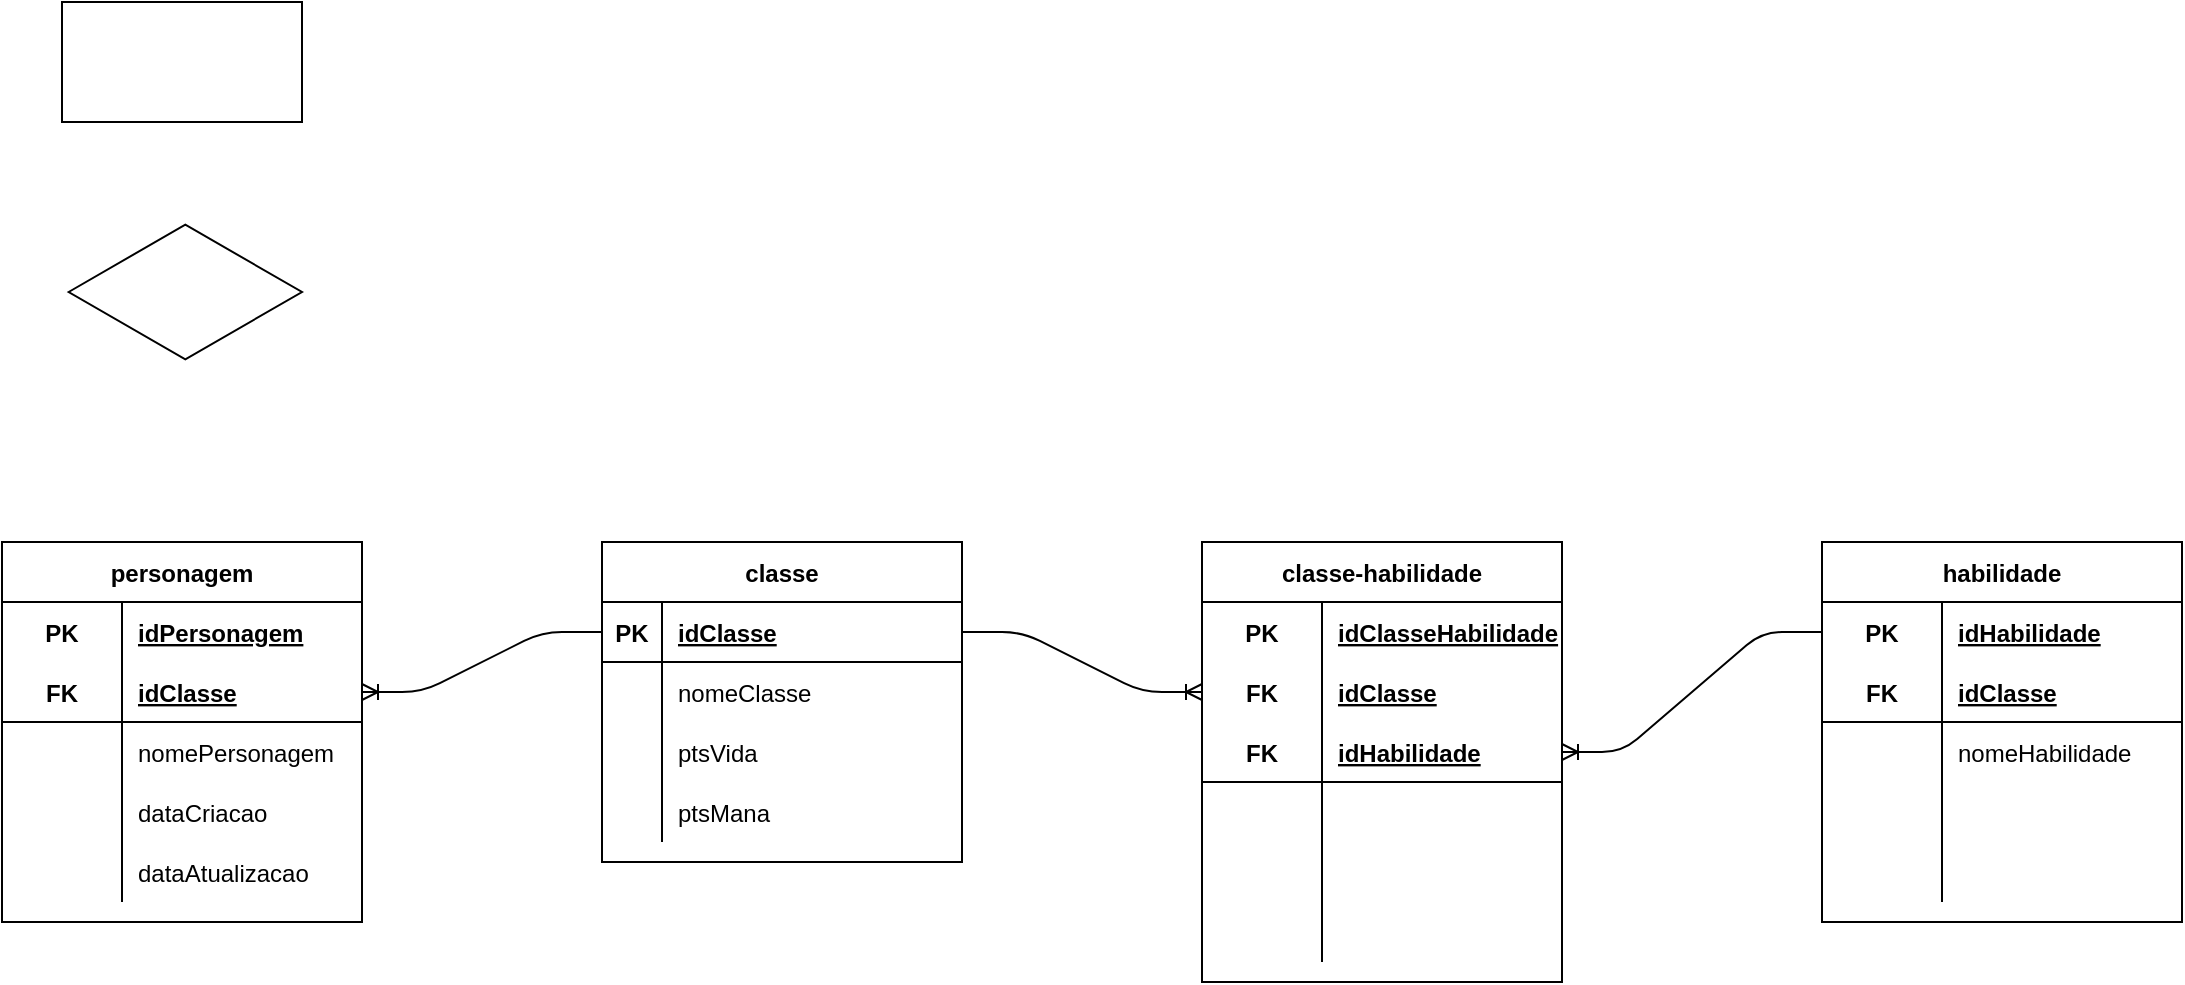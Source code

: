 <mxfile version="14.9.5" type="device"><diagram id="1w-izNvUsEbaezywju4Y" name="Page-1"><mxGraphModel dx="1221" dy="616" grid="1" gridSize="10" guides="1" tooltips="1" connect="1" arrows="1" fold="1" page="1" pageScale="1" pageWidth="827" pageHeight="1169" math="0" shadow="0"><root><mxCell id="0"/><mxCell id="1" parent="0"/><mxCell id="8HuI1Ckc7EwAcruR-NJu-1" value="" style="rounded=0;whiteSpace=wrap;html=1;" vertex="1" parent="1"><mxGeometry x="160" y="70" width="120" height="60" as="geometry"/></mxCell><mxCell id="8HuI1Ckc7EwAcruR-NJu-2" value="" style="html=1;whiteSpace=wrap;aspect=fixed;shape=isoRectangle;" vertex="1" parent="1"><mxGeometry x="163.33" y="180" width="116.67" height="70" as="geometry"/></mxCell><mxCell id="8HuI1Ckc7EwAcruR-NJu-3" value="classe" style="shape=table;startSize=30;container=1;collapsible=1;childLayout=tableLayout;fixedRows=1;rowLines=0;fontStyle=1;align=center;resizeLast=1;" vertex="1" parent="1"><mxGeometry x="430" y="340" width="180" height="160" as="geometry"/></mxCell><mxCell id="8HuI1Ckc7EwAcruR-NJu-4" value="" style="shape=partialRectangle;collapsible=0;dropTarget=0;pointerEvents=0;fillColor=none;top=0;left=0;bottom=1;right=0;points=[[0,0.5],[1,0.5]];portConstraint=eastwest;" vertex="1" parent="8HuI1Ckc7EwAcruR-NJu-3"><mxGeometry y="30" width="180" height="30" as="geometry"/></mxCell><mxCell id="8HuI1Ckc7EwAcruR-NJu-5" value="PK" style="shape=partialRectangle;connectable=0;fillColor=none;top=0;left=0;bottom=0;right=0;fontStyle=1;overflow=hidden;" vertex="1" parent="8HuI1Ckc7EwAcruR-NJu-4"><mxGeometry width="30" height="30" as="geometry"/></mxCell><mxCell id="8HuI1Ckc7EwAcruR-NJu-6" value="idClasse" style="shape=partialRectangle;connectable=0;fillColor=none;top=0;left=0;bottom=0;right=0;align=left;spacingLeft=6;fontStyle=5;overflow=hidden;" vertex="1" parent="8HuI1Ckc7EwAcruR-NJu-4"><mxGeometry x="30" width="150" height="30" as="geometry"/></mxCell><mxCell id="8HuI1Ckc7EwAcruR-NJu-30" value="" style="shape=partialRectangle;collapsible=0;dropTarget=0;pointerEvents=0;fillColor=none;top=0;left=0;bottom=0;right=0;points=[[0,0.5],[1,0.5]];portConstraint=eastwest;" vertex="1" parent="8HuI1Ckc7EwAcruR-NJu-3"><mxGeometry y="60" width="180" height="30" as="geometry"/></mxCell><mxCell id="8HuI1Ckc7EwAcruR-NJu-31" value="" style="shape=partialRectangle;connectable=0;fillColor=none;top=0;left=0;bottom=0;right=0;editable=1;overflow=hidden;" vertex="1" parent="8HuI1Ckc7EwAcruR-NJu-30"><mxGeometry width="30" height="30" as="geometry"/></mxCell><mxCell id="8HuI1Ckc7EwAcruR-NJu-32" value="nomeClasse" style="shape=partialRectangle;connectable=0;fillColor=none;top=0;left=0;bottom=0;right=0;align=left;spacingLeft=6;overflow=hidden;" vertex="1" parent="8HuI1Ckc7EwAcruR-NJu-30"><mxGeometry x="30" width="150" height="30" as="geometry"/></mxCell><mxCell id="8HuI1Ckc7EwAcruR-NJu-7" value="" style="shape=partialRectangle;collapsible=0;dropTarget=0;pointerEvents=0;fillColor=none;top=0;left=0;bottom=0;right=0;points=[[0,0.5],[1,0.5]];portConstraint=eastwest;" vertex="1" parent="8HuI1Ckc7EwAcruR-NJu-3"><mxGeometry y="90" width="180" height="30" as="geometry"/></mxCell><mxCell id="8HuI1Ckc7EwAcruR-NJu-8" value="" style="shape=partialRectangle;connectable=0;fillColor=none;top=0;left=0;bottom=0;right=0;editable=1;overflow=hidden;" vertex="1" parent="8HuI1Ckc7EwAcruR-NJu-7"><mxGeometry width="30" height="30" as="geometry"/></mxCell><mxCell id="8HuI1Ckc7EwAcruR-NJu-9" value="ptsVida" style="shape=partialRectangle;connectable=0;fillColor=none;top=0;left=0;bottom=0;right=0;align=left;spacingLeft=6;overflow=hidden;" vertex="1" parent="8HuI1Ckc7EwAcruR-NJu-7"><mxGeometry x="30" width="150" height="30" as="geometry"/></mxCell><mxCell id="8HuI1Ckc7EwAcruR-NJu-10" value="" style="shape=partialRectangle;collapsible=0;dropTarget=0;pointerEvents=0;fillColor=none;top=0;left=0;bottom=0;right=0;points=[[0,0.5],[1,0.5]];portConstraint=eastwest;" vertex="1" parent="8HuI1Ckc7EwAcruR-NJu-3"><mxGeometry y="120" width="180" height="30" as="geometry"/></mxCell><mxCell id="8HuI1Ckc7EwAcruR-NJu-11" value="" style="shape=partialRectangle;connectable=0;fillColor=none;top=0;left=0;bottom=0;right=0;editable=1;overflow=hidden;" vertex="1" parent="8HuI1Ckc7EwAcruR-NJu-10"><mxGeometry width="30" height="30" as="geometry"/></mxCell><mxCell id="8HuI1Ckc7EwAcruR-NJu-12" value="ptsMana" style="shape=partialRectangle;connectable=0;fillColor=none;top=0;left=0;bottom=0;right=0;align=left;spacingLeft=6;overflow=hidden;" vertex="1" parent="8HuI1Ckc7EwAcruR-NJu-10"><mxGeometry x="30" width="150" height="30" as="geometry"/></mxCell><mxCell id="8HuI1Ckc7EwAcruR-NJu-16" value="personagem" style="shape=table;startSize=30;container=1;collapsible=1;childLayout=tableLayout;fixedRows=1;rowLines=0;fontStyle=1;align=center;resizeLast=1;" vertex="1" parent="1"><mxGeometry x="130" y="340" width="180" height="190" as="geometry"/></mxCell><mxCell id="8HuI1Ckc7EwAcruR-NJu-17" value="" style="shape=partialRectangle;collapsible=0;dropTarget=0;pointerEvents=0;fillColor=none;top=0;left=0;bottom=0;right=0;points=[[0,0.5],[1,0.5]];portConstraint=eastwest;" vertex="1" parent="8HuI1Ckc7EwAcruR-NJu-16"><mxGeometry y="30" width="180" height="30" as="geometry"/></mxCell><mxCell id="8HuI1Ckc7EwAcruR-NJu-18" value="PK" style="shape=partialRectangle;connectable=0;fillColor=none;top=0;left=0;bottom=0;right=0;fontStyle=1;overflow=hidden;" vertex="1" parent="8HuI1Ckc7EwAcruR-NJu-17"><mxGeometry width="60" height="30" as="geometry"/></mxCell><mxCell id="8HuI1Ckc7EwAcruR-NJu-19" value="idPersonagem" style="shape=partialRectangle;connectable=0;fillColor=none;top=0;left=0;bottom=0;right=0;align=left;spacingLeft=6;fontStyle=5;overflow=hidden;" vertex="1" parent="8HuI1Ckc7EwAcruR-NJu-17"><mxGeometry x="60" width="120" height="30" as="geometry"/></mxCell><mxCell id="8HuI1Ckc7EwAcruR-NJu-20" value="" style="shape=partialRectangle;collapsible=0;dropTarget=0;pointerEvents=0;fillColor=none;top=0;left=0;bottom=1;right=0;points=[[0,0.5],[1,0.5]];portConstraint=eastwest;" vertex="1" parent="8HuI1Ckc7EwAcruR-NJu-16"><mxGeometry y="60" width="180" height="30" as="geometry"/></mxCell><mxCell id="8HuI1Ckc7EwAcruR-NJu-21" value="FK" style="shape=partialRectangle;connectable=0;fillColor=none;top=0;left=0;bottom=0;right=0;fontStyle=1;overflow=hidden;" vertex="1" parent="8HuI1Ckc7EwAcruR-NJu-20"><mxGeometry width="60" height="30" as="geometry"/></mxCell><mxCell id="8HuI1Ckc7EwAcruR-NJu-22" value="idClasse" style="shape=partialRectangle;connectable=0;fillColor=none;top=0;left=0;bottom=0;right=0;align=left;spacingLeft=6;fontStyle=5;overflow=hidden;" vertex="1" parent="8HuI1Ckc7EwAcruR-NJu-20"><mxGeometry x="60" width="120" height="30" as="geometry"/></mxCell><mxCell id="8HuI1Ckc7EwAcruR-NJu-23" value="" style="shape=partialRectangle;collapsible=0;dropTarget=0;pointerEvents=0;fillColor=none;top=0;left=0;bottom=0;right=0;points=[[0,0.5],[1,0.5]];portConstraint=eastwest;" vertex="1" parent="8HuI1Ckc7EwAcruR-NJu-16"><mxGeometry y="90" width="180" height="30" as="geometry"/></mxCell><mxCell id="8HuI1Ckc7EwAcruR-NJu-24" value="" style="shape=partialRectangle;connectable=0;fillColor=none;top=0;left=0;bottom=0;right=0;editable=1;overflow=hidden;" vertex="1" parent="8HuI1Ckc7EwAcruR-NJu-23"><mxGeometry width="60" height="30" as="geometry"/></mxCell><mxCell id="8HuI1Ckc7EwAcruR-NJu-25" value="nomePersonagem" style="shape=partialRectangle;connectable=0;fillColor=none;top=0;left=0;bottom=0;right=0;align=left;spacingLeft=6;overflow=hidden;" vertex="1" parent="8HuI1Ckc7EwAcruR-NJu-23"><mxGeometry x="60" width="120" height="30" as="geometry"/></mxCell><mxCell id="8HuI1Ckc7EwAcruR-NJu-33" value="" style="shape=partialRectangle;collapsible=0;dropTarget=0;pointerEvents=0;fillColor=none;top=0;left=0;bottom=0;right=0;points=[[0,0.5],[1,0.5]];portConstraint=eastwest;" vertex="1" parent="8HuI1Ckc7EwAcruR-NJu-16"><mxGeometry y="120" width="180" height="30" as="geometry"/></mxCell><mxCell id="8HuI1Ckc7EwAcruR-NJu-34" value="" style="shape=partialRectangle;connectable=0;fillColor=none;top=0;left=0;bottom=0;right=0;editable=1;overflow=hidden;" vertex="1" parent="8HuI1Ckc7EwAcruR-NJu-33"><mxGeometry width="60" height="30" as="geometry"/></mxCell><mxCell id="8HuI1Ckc7EwAcruR-NJu-35" value="dataCriacao" style="shape=partialRectangle;connectable=0;fillColor=none;top=0;left=0;bottom=0;right=0;align=left;spacingLeft=6;overflow=hidden;" vertex="1" parent="8HuI1Ckc7EwAcruR-NJu-33"><mxGeometry x="60" width="120" height="30" as="geometry"/></mxCell><mxCell id="8HuI1Ckc7EwAcruR-NJu-36" value="" style="shape=partialRectangle;collapsible=0;dropTarget=0;pointerEvents=0;fillColor=none;top=0;left=0;bottom=0;right=0;points=[[0,0.5],[1,0.5]];portConstraint=eastwest;" vertex="1" parent="8HuI1Ckc7EwAcruR-NJu-16"><mxGeometry y="150" width="180" height="30" as="geometry"/></mxCell><mxCell id="8HuI1Ckc7EwAcruR-NJu-37" value="" style="shape=partialRectangle;connectable=0;fillColor=none;top=0;left=0;bottom=0;right=0;editable=1;overflow=hidden;" vertex="1" parent="8HuI1Ckc7EwAcruR-NJu-36"><mxGeometry width="60" height="30" as="geometry"/></mxCell><mxCell id="8HuI1Ckc7EwAcruR-NJu-38" value="dataAtualizacao" style="shape=partialRectangle;connectable=0;fillColor=none;top=0;left=0;bottom=0;right=0;align=left;spacingLeft=6;overflow=hidden;" vertex="1" parent="8HuI1Ckc7EwAcruR-NJu-36"><mxGeometry x="60" width="120" height="30" as="geometry"/></mxCell><mxCell id="8HuI1Ckc7EwAcruR-NJu-29" value="" style="edgeStyle=entityRelationEdgeStyle;fontSize=12;html=1;endArrow=ERoneToMany;exitX=0;exitY=0.5;exitDx=0;exitDy=0;" edge="1" parent="1" source="8HuI1Ckc7EwAcruR-NJu-4" target="8HuI1Ckc7EwAcruR-NJu-20"><mxGeometry width="100" height="100" relative="1" as="geometry"><mxPoint x="330" y="350" as="sourcePoint"/><mxPoint x="430" y="250" as="targetPoint"/></mxGeometry></mxCell><mxCell id="8HuI1Ckc7EwAcruR-NJu-39" value="habilidade" style="shape=table;startSize=30;container=1;collapsible=1;childLayout=tableLayout;fixedRows=1;rowLines=0;fontStyle=1;align=center;resizeLast=1;" vertex="1" parent="1"><mxGeometry x="1040" y="340" width="180" height="190" as="geometry"/></mxCell><mxCell id="8HuI1Ckc7EwAcruR-NJu-40" value="" style="shape=partialRectangle;collapsible=0;dropTarget=0;pointerEvents=0;fillColor=none;top=0;left=0;bottom=0;right=0;points=[[0,0.5],[1,0.5]];portConstraint=eastwest;" vertex="1" parent="8HuI1Ckc7EwAcruR-NJu-39"><mxGeometry y="30" width="180" height="30" as="geometry"/></mxCell><mxCell id="8HuI1Ckc7EwAcruR-NJu-41" value="PK" style="shape=partialRectangle;connectable=0;fillColor=none;top=0;left=0;bottom=0;right=0;fontStyle=1;overflow=hidden;" vertex="1" parent="8HuI1Ckc7EwAcruR-NJu-40"><mxGeometry width="60" height="30" as="geometry"/></mxCell><mxCell id="8HuI1Ckc7EwAcruR-NJu-42" value="idHabilidade" style="shape=partialRectangle;connectable=0;fillColor=none;top=0;left=0;bottom=0;right=0;align=left;spacingLeft=6;fontStyle=5;overflow=hidden;" vertex="1" parent="8HuI1Ckc7EwAcruR-NJu-40"><mxGeometry x="60" width="120" height="30" as="geometry"/></mxCell><mxCell id="8HuI1Ckc7EwAcruR-NJu-43" value="" style="shape=partialRectangle;collapsible=0;dropTarget=0;pointerEvents=0;fillColor=none;top=0;left=0;bottom=1;right=0;points=[[0,0.5],[1,0.5]];portConstraint=eastwest;" vertex="1" parent="8HuI1Ckc7EwAcruR-NJu-39"><mxGeometry y="60" width="180" height="30" as="geometry"/></mxCell><mxCell id="8HuI1Ckc7EwAcruR-NJu-44" value="FK" style="shape=partialRectangle;connectable=0;fillColor=none;top=0;left=0;bottom=0;right=0;fontStyle=1;overflow=hidden;" vertex="1" parent="8HuI1Ckc7EwAcruR-NJu-43"><mxGeometry width="60" height="30" as="geometry"/></mxCell><mxCell id="8HuI1Ckc7EwAcruR-NJu-45" value="idClasse" style="shape=partialRectangle;connectable=0;fillColor=none;top=0;left=0;bottom=0;right=0;align=left;spacingLeft=6;fontStyle=5;overflow=hidden;" vertex="1" parent="8HuI1Ckc7EwAcruR-NJu-43"><mxGeometry x="60" width="120" height="30" as="geometry"/></mxCell><mxCell id="8HuI1Ckc7EwAcruR-NJu-46" value="" style="shape=partialRectangle;collapsible=0;dropTarget=0;pointerEvents=0;fillColor=none;top=0;left=0;bottom=0;right=0;points=[[0,0.5],[1,0.5]];portConstraint=eastwest;" vertex="1" parent="8HuI1Ckc7EwAcruR-NJu-39"><mxGeometry y="90" width="180" height="30" as="geometry"/></mxCell><mxCell id="8HuI1Ckc7EwAcruR-NJu-47" value="" style="shape=partialRectangle;connectable=0;fillColor=none;top=0;left=0;bottom=0;right=0;editable=1;overflow=hidden;" vertex="1" parent="8HuI1Ckc7EwAcruR-NJu-46"><mxGeometry width="60" height="30" as="geometry"/></mxCell><mxCell id="8HuI1Ckc7EwAcruR-NJu-48" value="nomeHabilidade" style="shape=partialRectangle;connectable=0;fillColor=none;top=0;left=0;bottom=0;right=0;align=left;spacingLeft=6;overflow=hidden;" vertex="1" parent="8HuI1Ckc7EwAcruR-NJu-46"><mxGeometry x="60" width="120" height="30" as="geometry"/></mxCell><mxCell id="8HuI1Ckc7EwAcruR-NJu-49" value="" style="shape=partialRectangle;collapsible=0;dropTarget=0;pointerEvents=0;fillColor=none;top=0;left=0;bottom=0;right=0;points=[[0,0.5],[1,0.5]];portConstraint=eastwest;" vertex="1" parent="8HuI1Ckc7EwAcruR-NJu-39"><mxGeometry y="120" width="180" height="30" as="geometry"/></mxCell><mxCell id="8HuI1Ckc7EwAcruR-NJu-50" value="" style="shape=partialRectangle;connectable=0;fillColor=none;top=0;left=0;bottom=0;right=0;editable=1;overflow=hidden;" vertex="1" parent="8HuI1Ckc7EwAcruR-NJu-49"><mxGeometry width="60" height="30" as="geometry"/></mxCell><mxCell id="8HuI1Ckc7EwAcruR-NJu-51" value="" style="shape=partialRectangle;connectable=0;fillColor=none;top=0;left=0;bottom=0;right=0;align=left;spacingLeft=6;overflow=hidden;" vertex="1" parent="8HuI1Ckc7EwAcruR-NJu-49"><mxGeometry x="60" width="120" height="30" as="geometry"/></mxCell><mxCell id="8HuI1Ckc7EwAcruR-NJu-52" value="" style="shape=partialRectangle;collapsible=0;dropTarget=0;pointerEvents=0;fillColor=none;top=0;left=0;bottom=0;right=0;points=[[0,0.5],[1,0.5]];portConstraint=eastwest;" vertex="1" parent="8HuI1Ckc7EwAcruR-NJu-39"><mxGeometry y="150" width="180" height="30" as="geometry"/></mxCell><mxCell id="8HuI1Ckc7EwAcruR-NJu-53" value="" style="shape=partialRectangle;connectable=0;fillColor=none;top=0;left=0;bottom=0;right=0;editable=1;overflow=hidden;" vertex="1" parent="8HuI1Ckc7EwAcruR-NJu-52"><mxGeometry width="60" height="30" as="geometry"/></mxCell><mxCell id="8HuI1Ckc7EwAcruR-NJu-54" value="" style="shape=partialRectangle;connectable=0;fillColor=none;top=0;left=0;bottom=0;right=0;align=left;spacingLeft=6;overflow=hidden;" vertex="1" parent="8HuI1Ckc7EwAcruR-NJu-52"><mxGeometry x="60" width="120" height="30" as="geometry"/></mxCell><mxCell id="8HuI1Ckc7EwAcruR-NJu-55" value="classe-habilidade" style="shape=table;startSize=30;container=1;collapsible=1;childLayout=tableLayout;fixedRows=1;rowLines=0;fontStyle=1;align=center;resizeLast=1;" vertex="1" parent="1"><mxGeometry x="730" y="340" width="180" height="220" as="geometry"/></mxCell><mxCell id="8HuI1Ckc7EwAcruR-NJu-56" value="" style="shape=partialRectangle;collapsible=0;dropTarget=0;pointerEvents=0;fillColor=none;top=0;left=0;bottom=0;right=0;points=[[0,0.5],[1,0.5]];portConstraint=eastwest;" vertex="1" parent="8HuI1Ckc7EwAcruR-NJu-55"><mxGeometry y="30" width="180" height="30" as="geometry"/></mxCell><mxCell id="8HuI1Ckc7EwAcruR-NJu-57" value="PK" style="shape=partialRectangle;connectable=0;fillColor=none;top=0;left=0;bottom=0;right=0;fontStyle=1;overflow=hidden;" vertex="1" parent="8HuI1Ckc7EwAcruR-NJu-56"><mxGeometry width="60" height="30" as="geometry"/></mxCell><mxCell id="8HuI1Ckc7EwAcruR-NJu-58" value="idClasseHabilidade" style="shape=partialRectangle;connectable=0;fillColor=none;top=0;left=0;bottom=0;right=0;align=left;spacingLeft=6;fontStyle=5;overflow=hidden;" vertex="1" parent="8HuI1Ckc7EwAcruR-NJu-56"><mxGeometry x="60" width="120" height="30" as="geometry"/></mxCell><mxCell id="8HuI1Ckc7EwAcruR-NJu-78" value="" style="shape=partialRectangle;collapsible=0;dropTarget=0;pointerEvents=0;fillColor=none;top=0;left=0;bottom=0;right=0;points=[[0,0.5],[1,0.5]];portConstraint=eastwest;" vertex="1" parent="8HuI1Ckc7EwAcruR-NJu-55"><mxGeometry y="60" width="180" height="30" as="geometry"/></mxCell><mxCell id="8HuI1Ckc7EwAcruR-NJu-79" value="FK" style="shape=partialRectangle;connectable=0;fillColor=none;top=0;left=0;bottom=0;right=0;fontStyle=1;overflow=hidden;" vertex="1" parent="8HuI1Ckc7EwAcruR-NJu-78"><mxGeometry width="60" height="30" as="geometry"/></mxCell><mxCell id="8HuI1Ckc7EwAcruR-NJu-80" value="idClasse" style="shape=partialRectangle;connectable=0;fillColor=none;top=0;left=0;bottom=0;right=0;align=left;spacingLeft=6;fontStyle=5;overflow=hidden;" vertex="1" parent="8HuI1Ckc7EwAcruR-NJu-78"><mxGeometry x="60" width="120" height="30" as="geometry"/></mxCell><mxCell id="8HuI1Ckc7EwAcruR-NJu-59" value="" style="shape=partialRectangle;collapsible=0;dropTarget=0;pointerEvents=0;fillColor=none;top=0;left=0;bottom=1;right=0;points=[[0,0.5],[1,0.5]];portConstraint=eastwest;" vertex="1" parent="8HuI1Ckc7EwAcruR-NJu-55"><mxGeometry y="90" width="180" height="30" as="geometry"/></mxCell><mxCell id="8HuI1Ckc7EwAcruR-NJu-60" value="FK" style="shape=partialRectangle;connectable=0;fillColor=none;top=0;left=0;bottom=0;right=0;fontStyle=1;overflow=hidden;" vertex="1" parent="8HuI1Ckc7EwAcruR-NJu-59"><mxGeometry width="60" height="30" as="geometry"/></mxCell><mxCell id="8HuI1Ckc7EwAcruR-NJu-61" value="idHabilidade" style="shape=partialRectangle;connectable=0;fillColor=none;top=0;left=0;bottom=0;right=0;align=left;spacingLeft=6;fontStyle=5;overflow=hidden;" vertex="1" parent="8HuI1Ckc7EwAcruR-NJu-59"><mxGeometry x="60" width="120" height="30" as="geometry"/></mxCell><mxCell id="8HuI1Ckc7EwAcruR-NJu-62" value="" style="shape=partialRectangle;collapsible=0;dropTarget=0;pointerEvents=0;fillColor=none;top=0;left=0;bottom=0;right=0;points=[[0,0.5],[1,0.5]];portConstraint=eastwest;" vertex="1" parent="8HuI1Ckc7EwAcruR-NJu-55"><mxGeometry y="120" width="180" height="30" as="geometry"/></mxCell><mxCell id="8HuI1Ckc7EwAcruR-NJu-63" value="" style="shape=partialRectangle;connectable=0;fillColor=none;top=0;left=0;bottom=0;right=0;editable=1;overflow=hidden;" vertex="1" parent="8HuI1Ckc7EwAcruR-NJu-62"><mxGeometry width="60" height="30" as="geometry"/></mxCell><mxCell id="8HuI1Ckc7EwAcruR-NJu-64" value="" style="shape=partialRectangle;connectable=0;fillColor=none;top=0;left=0;bottom=0;right=0;align=left;spacingLeft=6;overflow=hidden;" vertex="1" parent="8HuI1Ckc7EwAcruR-NJu-62"><mxGeometry x="60" width="120" height="30" as="geometry"/></mxCell><mxCell id="8HuI1Ckc7EwAcruR-NJu-65" value="" style="shape=partialRectangle;collapsible=0;dropTarget=0;pointerEvents=0;fillColor=none;top=0;left=0;bottom=0;right=0;points=[[0,0.5],[1,0.5]];portConstraint=eastwest;" vertex="1" parent="8HuI1Ckc7EwAcruR-NJu-55"><mxGeometry y="150" width="180" height="30" as="geometry"/></mxCell><mxCell id="8HuI1Ckc7EwAcruR-NJu-66" value="" style="shape=partialRectangle;connectable=0;fillColor=none;top=0;left=0;bottom=0;right=0;editable=1;overflow=hidden;" vertex="1" parent="8HuI1Ckc7EwAcruR-NJu-65"><mxGeometry width="60" height="30" as="geometry"/></mxCell><mxCell id="8HuI1Ckc7EwAcruR-NJu-67" value="" style="shape=partialRectangle;connectable=0;fillColor=none;top=0;left=0;bottom=0;right=0;align=left;spacingLeft=6;overflow=hidden;" vertex="1" parent="8HuI1Ckc7EwAcruR-NJu-65"><mxGeometry x="60" width="120" height="30" as="geometry"/></mxCell><mxCell id="8HuI1Ckc7EwAcruR-NJu-68" value="" style="shape=partialRectangle;collapsible=0;dropTarget=0;pointerEvents=0;fillColor=none;top=0;left=0;bottom=0;right=0;points=[[0,0.5],[1,0.5]];portConstraint=eastwest;" vertex="1" parent="8HuI1Ckc7EwAcruR-NJu-55"><mxGeometry y="180" width="180" height="30" as="geometry"/></mxCell><mxCell id="8HuI1Ckc7EwAcruR-NJu-69" value="" style="shape=partialRectangle;connectable=0;fillColor=none;top=0;left=0;bottom=0;right=0;editable=1;overflow=hidden;" vertex="1" parent="8HuI1Ckc7EwAcruR-NJu-68"><mxGeometry width="60" height="30" as="geometry"/></mxCell><mxCell id="8HuI1Ckc7EwAcruR-NJu-70" value="" style="shape=partialRectangle;connectable=0;fillColor=none;top=0;left=0;bottom=0;right=0;align=left;spacingLeft=6;overflow=hidden;" vertex="1" parent="8HuI1Ckc7EwAcruR-NJu-68"><mxGeometry x="60" width="120" height="30" as="geometry"/></mxCell><mxCell id="8HuI1Ckc7EwAcruR-NJu-81" value="" style="edgeStyle=entityRelationEdgeStyle;fontSize=12;html=1;endArrow=ERoneToMany;exitX=1;exitY=0.5;exitDx=0;exitDy=0;entryX=0;entryY=0.5;entryDx=0;entryDy=0;" edge="1" parent="1" source="8HuI1Ckc7EwAcruR-NJu-4" target="8HuI1Ckc7EwAcruR-NJu-78"><mxGeometry width="100" height="100" relative="1" as="geometry"><mxPoint x="640" y="650" as="sourcePoint"/><mxPoint x="740" y="550" as="targetPoint"/></mxGeometry></mxCell><mxCell id="8HuI1Ckc7EwAcruR-NJu-82" value="" style="edgeStyle=entityRelationEdgeStyle;fontSize=12;html=1;endArrow=ERoneToMany;exitX=0;exitY=0.5;exitDx=0;exitDy=0;entryX=1;entryY=0.5;entryDx=0;entryDy=0;" edge="1" parent="1" source="8HuI1Ckc7EwAcruR-NJu-40" target="8HuI1Ckc7EwAcruR-NJu-59"><mxGeometry width="100" height="100" relative="1" as="geometry"><mxPoint x="950" y="620" as="sourcePoint"/><mxPoint x="1050" y="520" as="targetPoint"/></mxGeometry></mxCell></root></mxGraphModel></diagram></mxfile>